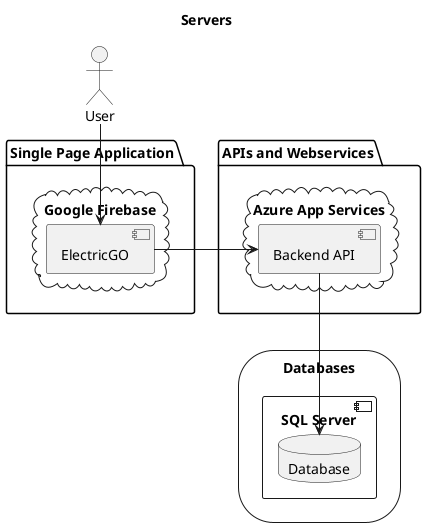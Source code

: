 @startuml Servers
title Servers
actor User
storage "Databases" {
    component "SQL Server" {
        database "Database" as bd
    }
}
package "APIs and Webservices" {
    cloud "Azure App Services" {
        component "Backend API" as backend
    }
}
package "Single Page Application" {
    cloud "Google Firebase" {
        component "ElectricGO" as spa
    }
}
User --> spa
spa -> backend
backend ---> bd

@enduml